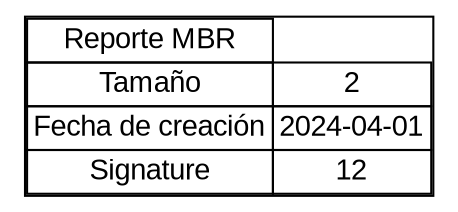 digraph G {
rankdir="LR";
node [shape=plaintext]
node [fontname="Arial"]
edge [style=invis]
tbl [label=<<table border="1" cellspacing="0">
<tr><td>Reporte MBR</td></tr>
<tr><td>Tamaño</td><td>2</td></tr>
<tr><td>Fecha de creación</td><td>2024-04-01</td></tr>
<tr><td>Signature</td><td>12</td></tr>
</table>>, ];
}
